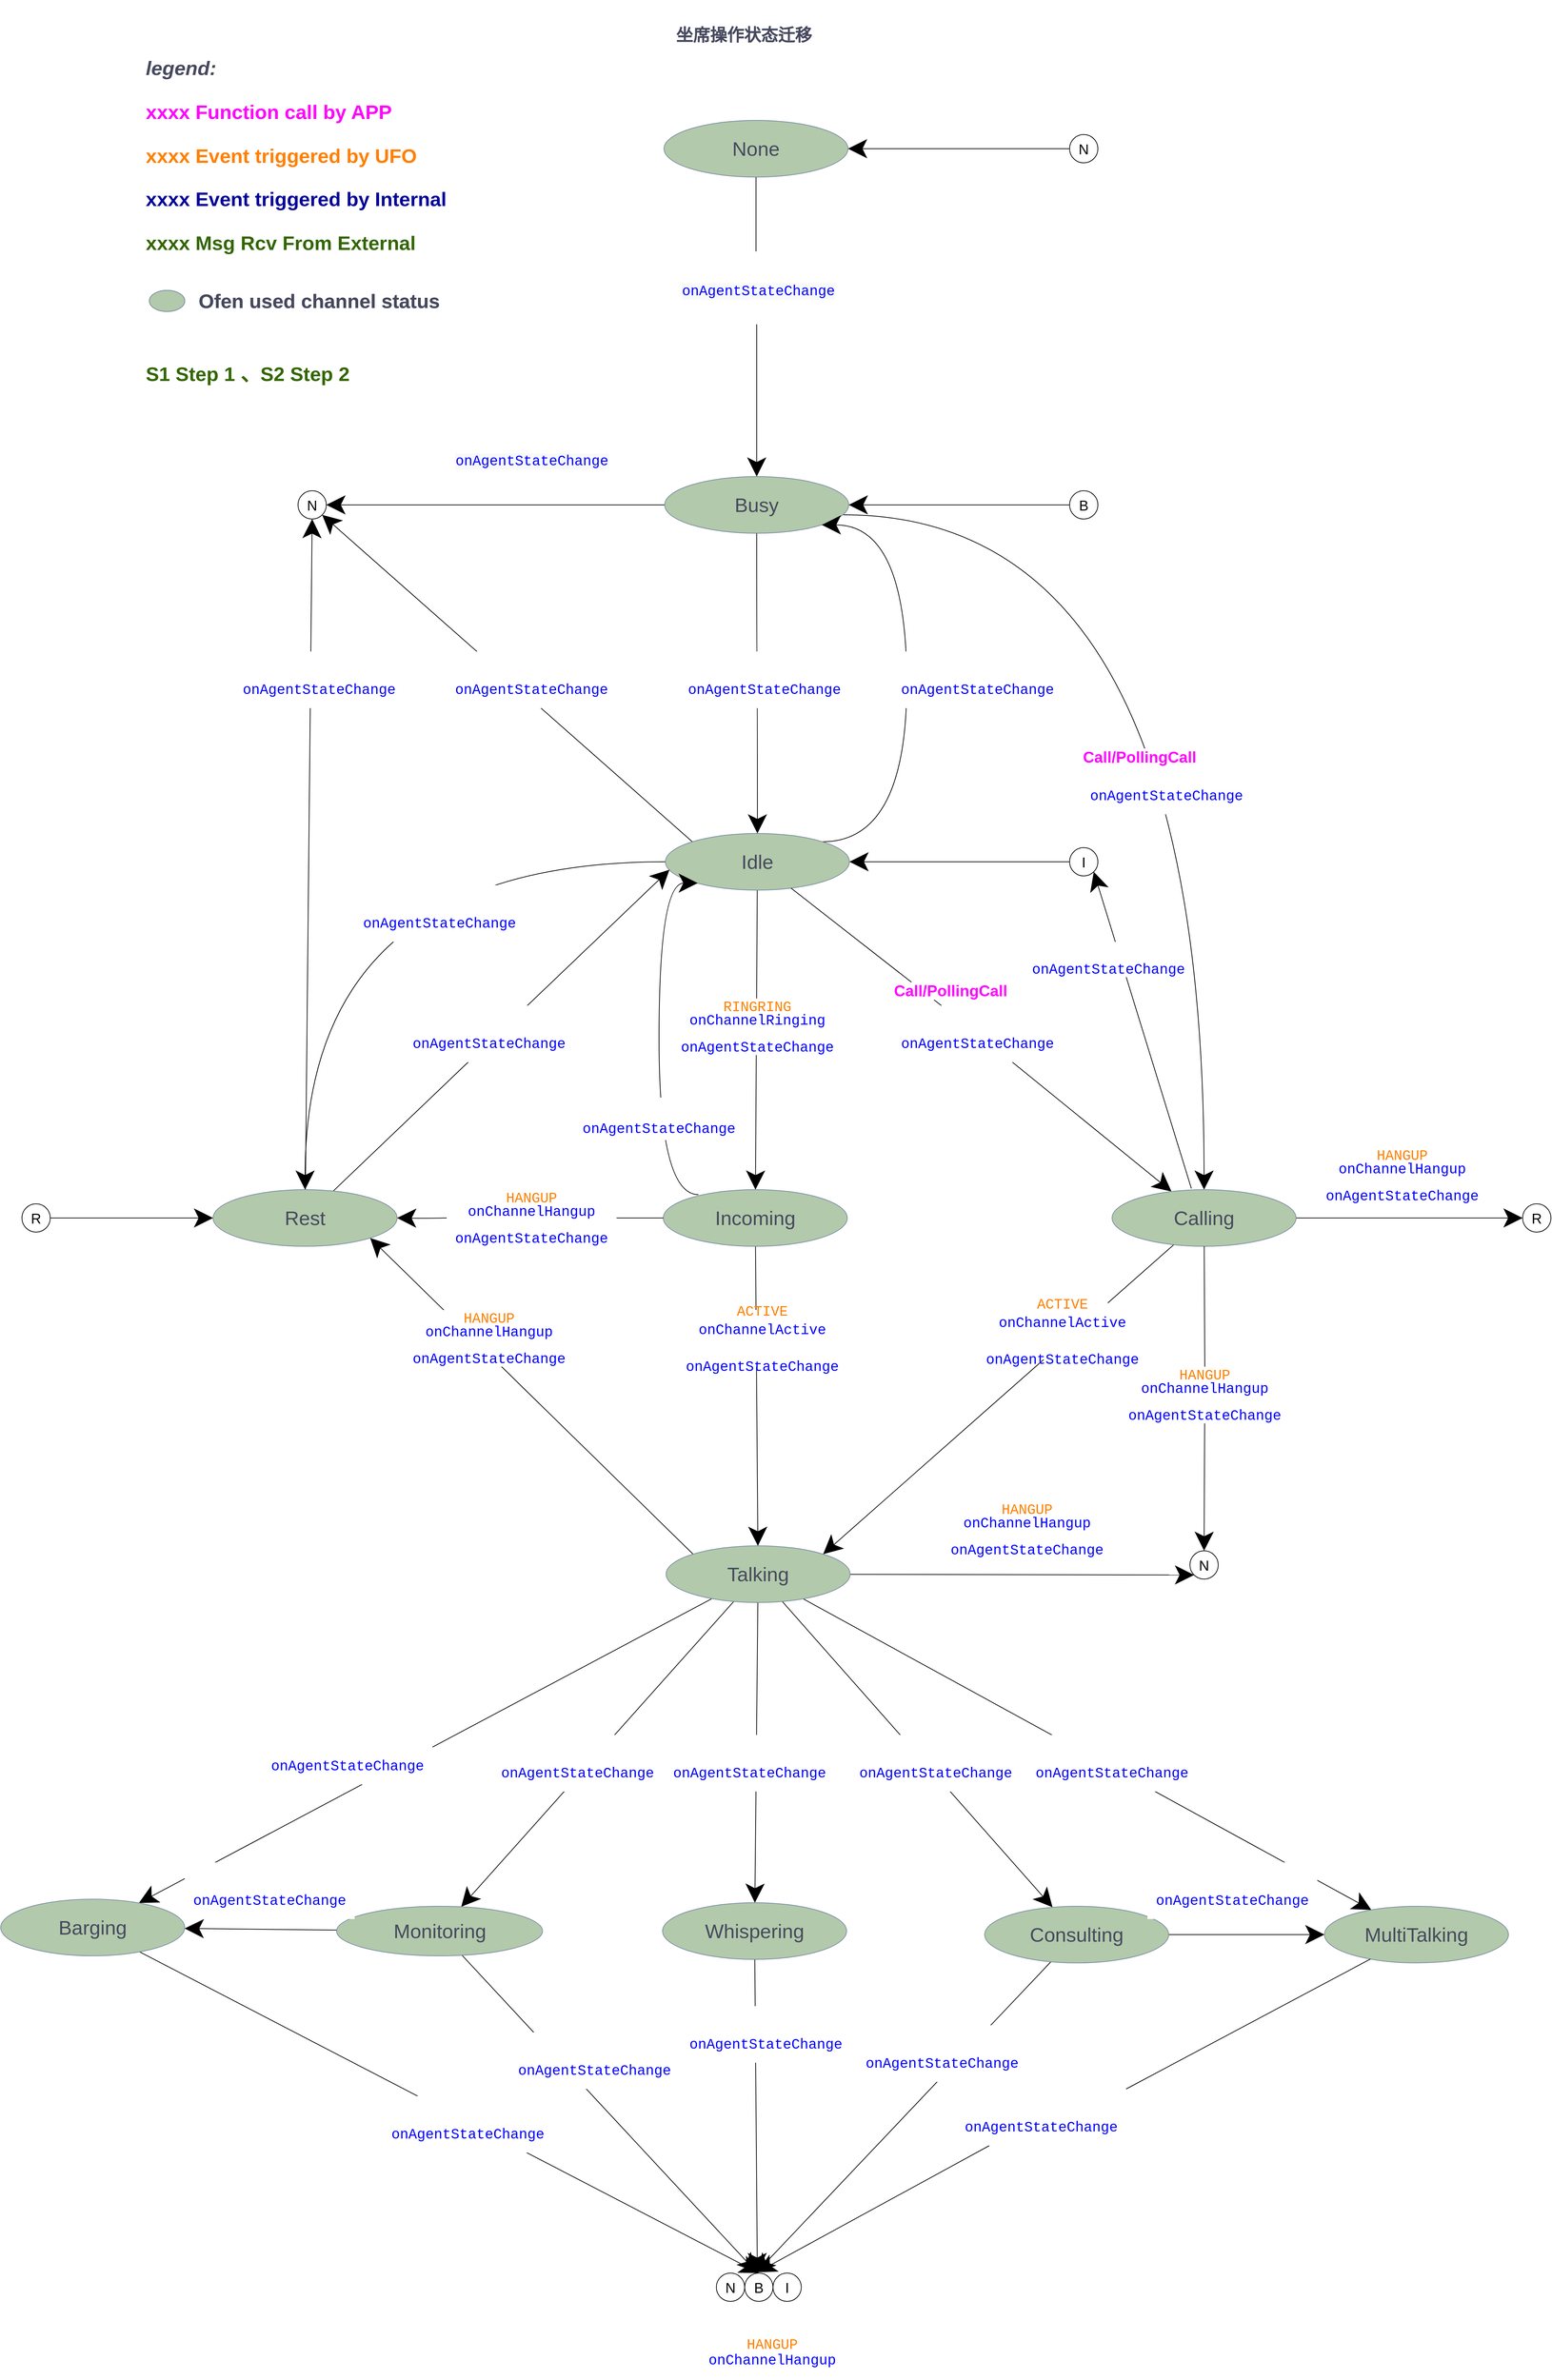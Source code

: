 <mxfile version="16.2.6" type="github">
  <diagram id="w_AIIrhfpoO35vBkycTq" name="第 1 页">
    <mxGraphModel dx="3671" dy="1432" grid="1" gridSize="10" guides="1" tooltips="1" connect="1" arrows="1" fold="1" page="1" pageScale="1" pageWidth="827" pageHeight="1169" math="0" shadow="0">
      <root>
        <mxCell id="0" />
        <mxCell id="1" parent="0" />
        <mxCell id="dQ7_-L5XWVC0MtfEueZ6-1" value="&lt;h1 style=&quot;font-size: 28px&quot;&gt;&lt;font style=&quot;font-size: 28px&quot;&gt;&lt;br&gt;&lt;/font&gt;&lt;/h1&gt;&lt;p style=&quot;font-size: 28px&quot;&gt;&lt;font style=&quot;font-size: 28px&quot;&gt;&lt;b&gt;&lt;i&gt;legend:&lt;/i&gt;&lt;/b&gt;&lt;/font&gt;&lt;/p&gt;&lt;p style=&quot;font-size: 28px&quot;&gt;&lt;font color=&quot;#ff00ff&quot; style=&quot;font-size: 28px&quot;&gt;&lt;b&gt;xxxx Function call by APP&lt;/b&gt;&lt;/font&gt;&lt;/p&gt;&lt;p style=&quot;font-size: 28px&quot;&gt;&lt;font style=&quot;font-size: 28px&quot;&gt;&lt;b style=&quot;color: rgb(255 , 128 , 0)&quot;&gt;xxxx Event triggered&amp;nbsp;by UFO&lt;/b&gt;&lt;font color=&quot;#ff00ff&quot; style=&quot;font-size: 28px&quot;&gt;&lt;b&gt;&lt;br&gt;&lt;/b&gt;&lt;/font&gt;&lt;/font&gt;&lt;/p&gt;&lt;p style=&quot;font-size: 28px&quot;&gt;&lt;b&gt;&lt;font style=&quot;font-size: 28px&quot;&gt;&lt;font color=&quot;#000099&quot; style=&quot;font-size: 28px&quot;&gt;xxxx Event triggered&amp;nbsp;by Internal&lt;/font&gt;&lt;font color=&quot;#ff00ff&quot; style=&quot;font-size: 28px&quot;&gt;&lt;br&gt;&lt;/font&gt;&lt;/font&gt;&lt;/b&gt;&lt;/p&gt;&lt;p style=&quot;font-size: 28px&quot;&gt;&lt;font color=&quot;#336600&quot; style=&quot;font-size: 28px&quot;&gt;&lt;b&gt;xxxx Msg Rcv From External&lt;/b&gt;&lt;/font&gt;&lt;/p&gt;&lt;p style=&quot;font-size: 28px&quot;&gt;&lt;font color=&quot;#336600&quot; style=&quot;font-size: 28px&quot;&gt;&lt;b&gt;&lt;br&gt;&lt;/b&gt;&lt;/font&gt;&lt;/p&gt;&lt;p style=&quot;font-size: 28px&quot;&gt;&lt;font color=&quot;#336600&quot; style=&quot;font-size: 28px&quot;&gt;&lt;b&gt;&lt;br&gt;&lt;/b&gt;&lt;/font&gt;&lt;/p&gt;&lt;p style=&quot;font-size: 28px&quot;&gt;&lt;font color=&quot;#336600&quot; style=&quot;font-size: 28px&quot;&gt;&lt;b&gt;S1 Step 1 、S2 Step 2&lt;/b&gt;&lt;/font&gt;&lt;/p&gt;&lt;p style=&quot;font-size: 28px&quot;&gt;&lt;font style=&quot;font-size: 28px&quot;&gt;&lt;br&gt;&lt;/font&gt;&lt;/p&gt;&lt;p style=&quot;font-size: 28px&quot;&gt;&lt;font color=&quot;#ff8000&quot; style=&quot;font-size: 28px&quot;&gt;&lt;br&gt;&lt;/font&gt;&lt;/p&gt;&lt;p style=&quot;font-size: 28px&quot;&gt;&lt;font color=&quot;#ff8000&quot; style=&quot;font-size: 28px&quot;&gt;&lt;br&gt;&lt;/font&gt;&lt;/p&gt;&lt;p style=&quot;font-size: 28px&quot;&gt;&lt;br&gt;&lt;/p&gt;" style="text;html=1;strokeColor=none;fillColor=none;spacing=5;spacingTop=-20;whiteSpace=wrap;overflow=hidden;rounded=0;fontColor=#46495D;" parent="1" vertex="1">
          <mxGeometry x="-500" y="20" width="661" height="560" as="geometry" />
        </mxCell>
        <mxCell id="dQ7_-L5XWVC0MtfEueZ6-2" value="&lt;font size=&quot;1&quot;&gt;&lt;b style=&quot;font-size: 28px&quot;&gt;Ofen used channel status&lt;/b&gt;&lt;/font&gt;" style="text;html=1;align=center;verticalAlign=middle;whiteSpace=wrap;rounded=0;strokeWidth=5;fontColor=#46495D;" parent="1" vertex="1">
          <mxGeometry x="-450" y="420" width="400" height="30" as="geometry" />
        </mxCell>
        <mxCell id="dQ7_-L5XWVC0MtfEueZ6-3" value="" style="ellipse;whiteSpace=wrap;html=1;fillColor=#B2C9AB;strokeColor=#788AA3;strokeWidth=1;fontColor=#46495D;" parent="1" vertex="1">
          <mxGeometry x="-490" y="420" width="50" height="30" as="geometry" />
        </mxCell>
        <mxCell id="zJMsMLb247lZ4SUorlam-60" style="edgeStyle=orthogonalEdgeStyle;curved=1;rounded=0;orthogonalLoop=1;jettySize=auto;html=1;endSize=24;" edge="1" parent="1" source="dQ7_-L5XWVC0MtfEueZ6-5" target="dQ7_-L5XWVC0MtfEueZ6-55">
          <mxGeometry relative="1" as="geometry" />
        </mxCell>
        <mxCell id="zJMsMLb247lZ4SUorlam-193" style="rounded=0;orthogonalLoop=1;jettySize=auto;html=1;fontColor=#FF8000;endSize=24;" edge="1" parent="1" source="dQ7_-L5XWVC0MtfEueZ6-5" target="zJMsMLb247lZ4SUorlam-194">
          <mxGeometry relative="1" as="geometry">
            <mxPoint x="-10" y="700" as="targetPoint" />
          </mxGeometry>
        </mxCell>
        <mxCell id="zJMsMLb247lZ4SUorlam-209" style="edgeStyle=orthogonalEdgeStyle;curved=1;rounded=0;orthogonalLoop=1;jettySize=auto;html=1;entryX=0.5;entryY=0;entryDx=0;entryDy=0;fontColor=#FF8000;endSize=24;exitX=0.97;exitY=0.675;exitDx=0;exitDy=0;exitPerimeter=0;" edge="1" parent="1" source="dQ7_-L5XWVC0MtfEueZ6-5" target="zJMsMLb247lZ4SUorlam-85">
          <mxGeometry relative="1" as="geometry">
            <mxPoint x="490" y="740" as="sourcePoint" />
          </mxGeometry>
        </mxCell>
        <mxCell id="dQ7_-L5XWVC0MtfEueZ6-5" value="&lt;span style=&quot;font-size: 28px&quot;&gt;Busy&lt;/span&gt;" style="ellipse;whiteSpace=wrap;html=1;fillColor=#B2C9AB;strokeColor=#788AA3;fontColor=#46495D;" parent="1" vertex="1">
          <mxGeometry x="238" y="683" width="260" height="80" as="geometry" />
        </mxCell>
        <mxCell id="dQ7_-L5XWVC0MtfEueZ6-19" value="&lt;h1&gt;坐席操作状态迁移&lt;/h1&gt;&lt;p style=&quot;font-size: 20px&quot;&gt;&lt;br&gt;&lt;/p&gt;&lt;p style=&quot;font-size: 20px&quot;&gt;&lt;br&gt;&lt;/p&gt;&lt;p&gt;&lt;font color=&quot;#ff8000&quot;&gt;&lt;br&gt;&lt;/font&gt;&lt;/p&gt;&lt;p&gt;&lt;font color=&quot;#ff8000&quot;&gt;&lt;br&gt;&lt;/font&gt;&lt;/p&gt;&lt;p&gt;&lt;br&gt;&lt;/p&gt;" style="text;html=1;strokeColor=none;fillColor=none;spacing=5;spacingTop=-20;whiteSpace=wrap;overflow=hidden;rounded=0;fontColor=#46495D;" parent="1" vertex="1">
          <mxGeometry x="249" y="40" width="250" height="60" as="geometry" />
        </mxCell>
        <mxCell id="dQ7_-L5XWVC0MtfEueZ6-20" value="&lt;font size=&quot;1&quot;&gt;&lt;b style=&quot;font-size: 28px&quot;&gt;Ofen used channel status&lt;/b&gt;&lt;/font&gt;" style="text;html=1;align=center;verticalAlign=middle;whiteSpace=wrap;rounded=0;strokeWidth=5;fontColor=#46495D;" parent="1" vertex="1">
          <mxGeometry x="-450" y="420" width="400" height="30" as="geometry" />
        </mxCell>
        <mxCell id="dQ7_-L5XWVC0MtfEueZ6-21" value="" style="ellipse;whiteSpace=wrap;html=1;fillColor=#B2C9AB;strokeColor=#788AA3;strokeWidth=1;fontColor=#46495D;" parent="1" vertex="1">
          <mxGeometry x="-490" y="420" width="50" height="30" as="geometry" />
        </mxCell>
        <mxCell id="zJMsMLb247lZ4SUorlam-61" style="edgeStyle=orthogonalEdgeStyle;curved=1;rounded=0;orthogonalLoop=1;jettySize=auto;html=1;endSize=24;" edge="1" parent="1" source="dQ7_-L5XWVC0MtfEueZ6-55" target="dQ7_-L5XWVC0MtfEueZ6-64">
          <mxGeometry relative="1" as="geometry" />
        </mxCell>
        <mxCell id="zJMsMLb247lZ4SUorlam-86" value="" style="edgeStyle=none;rounded=0;orthogonalLoop=1;jettySize=auto;html=1;fontColor=#FF8000;endSize=24;startArrow=none;" edge="1" parent="1" source="zJMsMLb247lZ4SUorlam-160" target="zJMsMLb247lZ4SUorlam-85">
          <mxGeometry relative="1" as="geometry" />
        </mxCell>
        <mxCell id="zJMsMLb247lZ4SUorlam-90" value="" style="edgeStyle=none;rounded=0;orthogonalLoop=1;jettySize=auto;html=1;fontColor=#FF8000;endSize=24;" edge="1" parent="1" source="dQ7_-L5XWVC0MtfEueZ6-55" target="zJMsMLb247lZ4SUorlam-89">
          <mxGeometry relative="1" as="geometry" />
        </mxCell>
        <mxCell id="zJMsMLb247lZ4SUorlam-197" style="rounded=0;orthogonalLoop=1;jettySize=auto;html=1;fontColor=#FF8000;endSize=24;exitX=0;exitY=0;exitDx=0;exitDy=0;entryX=1;entryY=1;entryDx=0;entryDy=0;" edge="1" parent="1" source="dQ7_-L5XWVC0MtfEueZ6-55" target="zJMsMLb247lZ4SUorlam-194">
          <mxGeometry relative="1" as="geometry">
            <mxPoint x="180" y="970" as="targetPoint" />
          </mxGeometry>
        </mxCell>
        <mxCell id="zJMsMLb247lZ4SUorlam-207" style="edgeStyle=orthogonalEdgeStyle;rounded=0;orthogonalLoop=1;jettySize=auto;html=1;entryX=1;entryY=1;entryDx=0;entryDy=0;fontColor=#FF8000;endSize=24;curved=1;exitX=1;exitY=0;exitDx=0;exitDy=0;" edge="1" parent="1" source="dQ7_-L5XWVC0MtfEueZ6-55" target="dQ7_-L5XWVC0MtfEueZ6-5">
          <mxGeometry relative="1" as="geometry">
            <Array as="points">
              <mxPoint x="580" y="1199" />
              <mxPoint x="580" y="751" />
            </Array>
          </mxGeometry>
        </mxCell>
        <mxCell id="dQ7_-L5XWVC0MtfEueZ6-55" value="&lt;span style=&quot;font-size: 28px&quot;&gt;Idle&lt;/span&gt;" style="ellipse;whiteSpace=wrap;html=1;fillColor=#B2C9AB;strokeColor=#788AA3;fontColor=#46495D;" parent="1" vertex="1">
          <mxGeometry x="239" y="1187" width="260" height="80" as="geometry" />
        </mxCell>
        <mxCell id="zJMsMLb247lZ4SUorlam-55" style="rounded=0;orthogonalLoop=1;jettySize=auto;html=1;entryX=0.022;entryY=0.641;entryDx=0;entryDy=0;endSize=24;entryPerimeter=0;" edge="1" parent="1" source="dQ7_-L5XWVC0MtfEueZ6-64" target="dQ7_-L5XWVC0MtfEueZ6-55">
          <mxGeometry relative="1" as="geometry" />
        </mxCell>
        <mxCell id="zJMsMLb247lZ4SUorlam-198" style="edgeStyle=none;rounded=0;orthogonalLoop=1;jettySize=auto;html=1;entryX=0.5;entryY=1;entryDx=0;entryDy=0;fontColor=#FF8000;endSize=24;" edge="1" parent="1" source="dQ7_-L5XWVC0MtfEueZ6-64" target="zJMsMLb247lZ4SUorlam-194">
          <mxGeometry relative="1" as="geometry" />
        </mxCell>
        <mxCell id="dQ7_-L5XWVC0MtfEueZ6-64" value="&lt;span style=&quot;font-size: 28px&quot;&gt;Rest&lt;/span&gt;" style="ellipse;whiteSpace=wrap;html=1;fillColor=#B2C9AB;strokeColor=#788AA3;fontColor=#46495D;" parent="1" vertex="1">
          <mxGeometry x="-400" y="1690" width="260" height="80" as="geometry" />
        </mxCell>
        <mxCell id="zJMsMLb247lZ4SUorlam-48" style="edgeStyle=orthogonalEdgeStyle;rounded=0;orthogonalLoop=1;jettySize=auto;html=1;entryX=0.5;entryY=0;entryDx=0;entryDy=0;endSize=24;" edge="1" parent="1" source="zJMsMLb247lZ4SUorlam-47" target="dQ7_-L5XWVC0MtfEueZ6-5">
          <mxGeometry relative="1" as="geometry" />
        </mxCell>
        <mxCell id="zJMsMLb247lZ4SUorlam-47" value="&lt;span style=&quot;font-size: 28px&quot;&gt;None&lt;/span&gt;" style="ellipse;whiteSpace=wrap;html=1;fillColor=#B2C9AB;strokeColor=#788AA3;fontColor=#46495D;" vertex="1" parent="1">
          <mxGeometry x="237" y="180" width="260" height="80" as="geometry" />
        </mxCell>
        <mxCell id="zJMsMLb247lZ4SUorlam-82" style="edgeStyle=none;rounded=0;orthogonalLoop=1;jettySize=auto;html=1;entryX=1;entryY=1;entryDx=0;entryDy=0;fontColor=#FF8000;endSize=24;exitX=0;exitY=0;exitDx=0;exitDy=0;" edge="1" parent="1" source="zJMsMLb247lZ4SUorlam-68" target="dQ7_-L5XWVC0MtfEueZ6-64">
          <mxGeometry relative="1" as="geometry" />
        </mxCell>
        <mxCell id="zJMsMLb247lZ4SUorlam-94" value="" style="edgeStyle=none;rounded=0;orthogonalLoop=1;jettySize=auto;html=1;fontColor=#FF8000;endSize=24;" edge="1" parent="1" source="zJMsMLb247lZ4SUorlam-68" target="zJMsMLb247lZ4SUorlam-93">
          <mxGeometry relative="1" as="geometry" />
        </mxCell>
        <mxCell id="zJMsMLb247lZ4SUorlam-99" value="" style="rounded=0;orthogonalLoop=1;jettySize=auto;html=1;fontColor=#FF8000;endSize=24;" edge="1" parent="1" source="zJMsMLb247lZ4SUorlam-68" target="zJMsMLb247lZ4SUorlam-98">
          <mxGeometry relative="1" as="geometry" />
        </mxCell>
        <mxCell id="zJMsMLb247lZ4SUorlam-102" value="" style="rounded=0;orthogonalLoop=1;jettySize=auto;html=1;fontColor=#FF8000;endSize=24;" edge="1" parent="1" source="zJMsMLb247lZ4SUorlam-68" target="zJMsMLb247lZ4SUorlam-101">
          <mxGeometry relative="1" as="geometry" />
        </mxCell>
        <mxCell id="zJMsMLb247lZ4SUorlam-109" value="" style="rounded=0;orthogonalLoop=1;jettySize=auto;html=1;fontColor=#FF8000;endSize=24;" edge="1" parent="1" source="zJMsMLb247lZ4SUorlam-68" target="zJMsMLb247lZ4SUorlam-108">
          <mxGeometry relative="1" as="geometry" />
        </mxCell>
        <mxCell id="zJMsMLb247lZ4SUorlam-115" value="" style="edgeStyle=none;rounded=0;orthogonalLoop=1;jettySize=auto;html=1;fontColor=#FF8000;endSize=24;" edge="1" parent="1" source="zJMsMLb247lZ4SUorlam-68" target="zJMsMLb247lZ4SUorlam-114">
          <mxGeometry relative="1" as="geometry" />
        </mxCell>
        <mxCell id="zJMsMLb247lZ4SUorlam-206" style="edgeStyle=none;rounded=0;orthogonalLoop=1;jettySize=auto;html=1;entryX=0;entryY=1;entryDx=0;entryDy=0;fontColor=#FF8000;endSize=24;" edge="1" parent="1" source="zJMsMLb247lZ4SUorlam-68" target="zJMsMLb247lZ4SUorlam-189">
          <mxGeometry relative="1" as="geometry" />
        </mxCell>
        <mxCell id="zJMsMLb247lZ4SUorlam-68" value="&lt;span style=&quot;font-size: 28px&quot;&gt;Talking&lt;/span&gt;" style="ellipse;whiteSpace=wrap;html=1;fillColor=#B2C9AB;strokeColor=#788AA3;fontColor=#46495D;" vertex="1" parent="1">
          <mxGeometry x="240" y="2193" width="260" height="80" as="geometry" />
        </mxCell>
        <mxCell id="zJMsMLb247lZ4SUorlam-87" style="edgeStyle=none;rounded=0;orthogonalLoop=1;jettySize=auto;html=1;entryX=1;entryY=0;entryDx=0;entryDy=0;fontColor=#FF8000;endSize=24;" edge="1" parent="1" source="zJMsMLb247lZ4SUorlam-85" target="zJMsMLb247lZ4SUorlam-68">
          <mxGeometry relative="1" as="geometry" />
        </mxCell>
        <mxCell id="zJMsMLb247lZ4SUorlam-200" style="edgeStyle=none;rounded=0;orthogonalLoop=1;jettySize=auto;html=1;entryX=0.5;entryY=0;entryDx=0;entryDy=0;fontColor=#FF8000;endSize=24;startArrow=none;" edge="1" parent="1" source="zJMsMLb247lZ4SUorlam-238" target="zJMsMLb247lZ4SUorlam-189">
          <mxGeometry relative="1" as="geometry" />
        </mxCell>
        <mxCell id="zJMsMLb247lZ4SUorlam-214" style="rounded=0;orthogonalLoop=1;jettySize=auto;html=1;entryX=1;entryY=1;entryDx=0;entryDy=0;fontColor=#FF8000;endSize=24;exitX=0.431;exitY=-0.02;exitDx=0;exitDy=0;exitPerimeter=0;" edge="1" parent="1" source="zJMsMLb247lZ4SUorlam-85" target="zJMsMLb247lZ4SUorlam-130">
          <mxGeometry relative="1" as="geometry" />
        </mxCell>
        <mxCell id="zJMsMLb247lZ4SUorlam-229" style="edgeStyle=orthogonalEdgeStyle;curved=1;rounded=0;orthogonalLoop=1;jettySize=auto;html=1;fontColor=#FF8000;endSize=24;" edge="1" parent="1" source="zJMsMLb247lZ4SUorlam-85" target="zJMsMLb247lZ4SUorlam-227">
          <mxGeometry relative="1" as="geometry" />
        </mxCell>
        <mxCell id="zJMsMLb247lZ4SUorlam-85" value="&lt;span style=&quot;font-size: 28px&quot;&gt;Calling&lt;/span&gt;" style="ellipse;whiteSpace=wrap;html=1;fillColor=#B2C9AB;strokeColor=#788AA3;fontColor=#46495D;" vertex="1" parent="1">
          <mxGeometry x="870" y="1690" width="260" height="80" as="geometry" />
        </mxCell>
        <mxCell id="zJMsMLb247lZ4SUorlam-91" style="edgeStyle=none;rounded=0;orthogonalLoop=1;jettySize=auto;html=1;fontColor=#FF8000;endSize=24;" edge="1" parent="1" source="zJMsMLb247lZ4SUorlam-89" target="zJMsMLb247lZ4SUorlam-68">
          <mxGeometry relative="1" as="geometry" />
        </mxCell>
        <mxCell id="zJMsMLb247lZ4SUorlam-216" style="edgeStyle=orthogonalEdgeStyle;curved=1;rounded=0;orthogonalLoop=1;jettySize=auto;html=1;entryX=0.176;entryY=0.876;entryDx=0;entryDy=0;entryPerimeter=0;fontColor=#FF8000;endSize=24;exitX=0.191;exitY=0.088;exitDx=0;exitDy=0;exitPerimeter=0;" edge="1" parent="1" source="zJMsMLb247lZ4SUorlam-89" target="dQ7_-L5XWVC0MtfEueZ6-55">
          <mxGeometry relative="1" as="geometry">
            <Array as="points">
              <mxPoint x="230" y="1697" />
              <mxPoint x="230" y="1257" />
            </Array>
          </mxGeometry>
        </mxCell>
        <mxCell id="zJMsMLb247lZ4SUorlam-226" style="edgeStyle=orthogonalEdgeStyle;curved=1;rounded=0;orthogonalLoop=1;jettySize=auto;html=1;fontColor=#FF8000;endSize=24;startArrow=none;" edge="1" parent="1" target="dQ7_-L5XWVC0MtfEueZ6-64">
          <mxGeometry relative="1" as="geometry">
            <mxPoint x="-70" y="1730" as="sourcePoint" />
          </mxGeometry>
        </mxCell>
        <mxCell id="zJMsMLb247lZ4SUorlam-89" value="&lt;span style=&quot;font-size: 28px&quot;&gt;Incoming&lt;/span&gt;" style="ellipse;whiteSpace=wrap;html=1;fillColor=#B2C9AB;strokeColor=#788AA3;fontColor=#46495D;" vertex="1" parent="1">
          <mxGeometry x="236" y="1690" width="260" height="80" as="geometry" />
        </mxCell>
        <mxCell id="zJMsMLb247lZ4SUorlam-127" style="edgeStyle=none;rounded=0;orthogonalLoop=1;jettySize=auto;html=1;entryX=0.405;entryY=-0.009;entryDx=0;entryDy=0;fontColor=#FF8000;endSize=24;entryPerimeter=0;" edge="1" parent="1" source="zJMsMLb247lZ4SUorlam-93" target="zJMsMLb247lZ4SUorlam-116">
          <mxGeometry relative="1" as="geometry" />
        </mxCell>
        <mxCell id="zJMsMLb247lZ4SUorlam-148" style="edgeStyle=none;rounded=0;orthogonalLoop=1;jettySize=auto;html=1;entryX=0;entryY=0.5;entryDx=0;entryDy=0;fontColor=#FF8000;endSize=24;" edge="1" parent="1" source="zJMsMLb247lZ4SUorlam-93" target="zJMsMLb247lZ4SUorlam-114">
          <mxGeometry relative="1" as="geometry" />
        </mxCell>
        <mxCell id="zJMsMLb247lZ4SUorlam-93" value="&lt;span style=&quot;font-size: 28px&quot;&gt;Consulting&lt;/span&gt;" style="ellipse;whiteSpace=wrap;html=1;fillColor=#B2C9AB;strokeColor=#788AA3;fontColor=#46495D;" vertex="1" parent="1">
          <mxGeometry x="690" y="2702" width="260" height="80" as="geometry" />
        </mxCell>
        <mxCell id="zJMsMLb247lZ4SUorlam-103" style="edgeStyle=none;rounded=0;orthogonalLoop=1;jettySize=auto;html=1;fontColor=#FF8000;endSize=24;" edge="1" parent="1" source="zJMsMLb247lZ4SUorlam-98" target="zJMsMLb247lZ4SUorlam-101">
          <mxGeometry relative="1" as="geometry" />
        </mxCell>
        <mxCell id="zJMsMLb247lZ4SUorlam-126" style="edgeStyle=none;rounded=0;orthogonalLoop=1;jettySize=auto;html=1;entryX=0.424;entryY=-0.027;entryDx=0;entryDy=0;fontColor=#FF8000;endSize=24;entryPerimeter=0;" edge="1" parent="1" source="zJMsMLb247lZ4SUorlam-98" target="zJMsMLb247lZ4SUorlam-116">
          <mxGeometry relative="1" as="geometry" />
        </mxCell>
        <mxCell id="zJMsMLb247lZ4SUorlam-98" value="&lt;span style=&quot;font-size: 28px&quot;&gt;Monitoring&lt;/span&gt;" style="ellipse;whiteSpace=wrap;html=1;fillColor=#B2C9AB;strokeColor=#788AA3;fontColor=#46495D;" vertex="1" parent="1">
          <mxGeometry x="-225.5" y="2702" width="291" height="70" as="geometry" />
        </mxCell>
        <mxCell id="zJMsMLb247lZ4SUorlam-145" style="edgeStyle=none;rounded=0;orthogonalLoop=1;jettySize=auto;html=1;entryX=0.5;entryY=0;entryDx=0;entryDy=0;fontColor=#FF8000;endSize=24;" edge="1" parent="1" source="zJMsMLb247lZ4SUorlam-101" target="zJMsMLb247lZ4SUorlam-116">
          <mxGeometry relative="1" as="geometry" />
        </mxCell>
        <mxCell id="zJMsMLb247lZ4SUorlam-101" value="&lt;span style=&quot;font-size: 28px&quot;&gt;Barging&lt;/span&gt;" style="ellipse;whiteSpace=wrap;html=1;fillColor=#B2C9AB;strokeColor=#788AA3;fontColor=#46495D;" vertex="1" parent="1">
          <mxGeometry x="-700" y="2692" width="260" height="80" as="geometry" />
        </mxCell>
        <mxCell id="zJMsMLb247lZ4SUorlam-105" value="&lt;span style=&quot;font-family: &amp;#34;consolas&amp;#34; , &amp;#34;courier new&amp;#34; , monospace&quot;&gt;HANGUP&lt;/span&gt;&lt;span style=&quot;font-family: &amp;#34;consolas&amp;#34; , &amp;#34;courier new&amp;#34; , monospace&quot;&gt;&lt;br&gt;&lt;/span&gt;&lt;div style=&quot;font-family: &amp;#34;consolas&amp;#34; , &amp;#34;courier new&amp;#34; , monospace ; line-height: 19px ; font-size: 20px&quot;&gt;&lt;font style=&quot;font-size: 20px&quot; color=&quot;#0000ff&quot;&gt;onChannelHangup&lt;/font&gt;&lt;/div&gt;" style="rounded=0;whiteSpace=wrap;html=1;labelBackgroundColor=none;fontSize=20;fontColor=#FF8000;fillColor=#FFFFFF;gradientColor=none;strokeColor=none;" vertex="1" parent="1">
          <mxGeometry x="270" y="3290" width="240" height="80" as="geometry" />
        </mxCell>
        <mxCell id="zJMsMLb247lZ4SUorlam-147" style="edgeStyle=none;rounded=0;orthogonalLoop=1;jettySize=auto;html=1;entryX=0.448;entryY=-0.034;entryDx=0;entryDy=0;fontColor=#FF8000;endSize=24;entryPerimeter=0;" edge="1" parent="1" source="zJMsMLb247lZ4SUorlam-108" target="zJMsMLb247lZ4SUorlam-116">
          <mxGeometry relative="1" as="geometry" />
        </mxCell>
        <mxCell id="zJMsMLb247lZ4SUorlam-108" value="&lt;span style=&quot;font-size: 28px&quot;&gt;Whispering&lt;/span&gt;" style="ellipse;whiteSpace=wrap;html=1;fillColor=#B2C9AB;strokeColor=#788AA3;fontColor=#46495D;" vertex="1" parent="1">
          <mxGeometry x="235" y="2697" width="260" height="80" as="geometry" />
        </mxCell>
        <mxCell id="zJMsMLb247lZ4SUorlam-113" style="edgeStyle=none;rounded=0;orthogonalLoop=1;jettySize=auto;html=1;exitX=0.5;exitY=0;exitDx=0;exitDy=0;fontColor=#FF8000;endSize=24;" edge="1" parent="1">
          <mxGeometry relative="1" as="geometry">
            <mxPoint x="950" y="1510" as="sourcePoint" />
            <mxPoint x="950" y="1510" as="targetPoint" />
          </mxGeometry>
        </mxCell>
        <mxCell id="zJMsMLb247lZ4SUorlam-146" style="edgeStyle=none;rounded=0;orthogonalLoop=1;jettySize=auto;html=1;entryX=0.442;entryY=-0.027;entryDx=0;entryDy=0;fontColor=#FF8000;endSize=24;startArrow=none;entryPerimeter=0;" edge="1" parent="1" source="zJMsMLb247lZ4SUorlam-171" target="zJMsMLb247lZ4SUorlam-116">
          <mxGeometry relative="1" as="geometry" />
        </mxCell>
        <mxCell id="zJMsMLb247lZ4SUorlam-114" value="&lt;span style=&quot;font-size: 28px&quot;&gt;MultiTalking&lt;/span&gt;" style="ellipse;whiteSpace=wrap;html=1;fillColor=#B2C9AB;strokeColor=#788AA3;fontColor=#46495D;" vertex="1" parent="1">
          <mxGeometry x="1170" y="2702" width="260" height="80" as="geometry" />
        </mxCell>
        <mxCell id="zJMsMLb247lZ4SUorlam-116" value="&lt;font style=&quot;font-size: 20px&quot;&gt;B&lt;/font&gt;" style="ellipse;whiteSpace=wrap;html=1;aspect=fixed;rounded=1;labelBackgroundColor=none;fontSize=20;fontColor=#000000;strokeColor=default;fillColor=#FFFFFF;gradientColor=none;" vertex="1" parent="1">
          <mxGeometry x="351" y="3220" width="40" height="40" as="geometry" />
        </mxCell>
        <mxCell id="zJMsMLb247lZ4SUorlam-129" style="edgeStyle=none;rounded=0;orthogonalLoop=1;jettySize=auto;html=1;fontColor=#FF8000;endSize=24;" edge="1" parent="1" source="zJMsMLb247lZ4SUorlam-128" target="dQ7_-L5XWVC0MtfEueZ6-5">
          <mxGeometry relative="1" as="geometry" />
        </mxCell>
        <mxCell id="zJMsMLb247lZ4SUorlam-128" value="&lt;font style=&quot;font-size: 20px&quot;&gt;B&lt;/font&gt;" style="ellipse;whiteSpace=wrap;html=1;aspect=fixed;rounded=1;labelBackgroundColor=none;fontSize=20;fontColor=#000000;strokeColor=default;fillColor=#FFFFFF;gradientColor=none;" vertex="1" parent="1">
          <mxGeometry x="810" y="703" width="40" height="40" as="geometry" />
        </mxCell>
        <mxCell id="zJMsMLb247lZ4SUorlam-131" style="edgeStyle=none;rounded=0;orthogonalLoop=1;jettySize=auto;html=1;fontColor=#FF8000;endSize=24;" edge="1" parent="1" source="zJMsMLb247lZ4SUorlam-130" target="dQ7_-L5XWVC0MtfEueZ6-55">
          <mxGeometry relative="1" as="geometry" />
        </mxCell>
        <mxCell id="zJMsMLb247lZ4SUorlam-130" value="&lt;font style=&quot;font-size: 20px&quot;&gt;I&lt;/font&gt;" style="ellipse;whiteSpace=wrap;html=1;aspect=fixed;rounded=1;labelBackgroundColor=none;fontSize=20;fontColor=#000000;strokeColor=default;fillColor=#FFFFFF;gradientColor=none;" vertex="1" parent="1">
          <mxGeometry x="810" y="1207" width="40" height="40" as="geometry" />
        </mxCell>
        <mxCell id="zJMsMLb247lZ4SUorlam-152" value="&lt;div style=&quot;font-family: &amp;#34;consolas&amp;#34; , &amp;#34;courier new&amp;#34; , monospace ; line-height: 19px ; font-size: 20px&quot;&gt;HANGUP&lt;br&gt;&lt;div style=&quot;line-height: 19px&quot;&gt;&lt;font color=&quot;#0000ff&quot;&gt;onChannelHangup&lt;/font&gt;&lt;/div&gt;&lt;div style=&quot;line-height: 19px&quot;&gt;&lt;font color=&quot;#0000ff&quot;&gt;&lt;br&gt;&lt;/font&gt;&lt;/div&gt;&lt;div style=&quot;line-height: 19px&quot;&gt;&lt;span style=&quot;color: rgb(0 , 0 , 255)&quot;&gt;onAgentStateChange&lt;/span&gt;&lt;font color=&quot;#0000ff&quot;&gt;&lt;br&gt;&lt;/font&gt;&lt;/div&gt;&lt;/div&gt;" style="rounded=0;whiteSpace=wrap;html=1;labelBackgroundColor=none;fontSize=20;fontColor=#FF8000;fillColor=#FFFFFF;gradientColor=none;strokeColor=none;" vertex="1" parent="1">
          <mxGeometry x="-130" y="1860" width="240" height="80" as="geometry" />
        </mxCell>
        <mxCell id="zJMsMLb247lZ4SUorlam-153" value="&lt;div style=&quot;font-family: &amp;#34;consolas&amp;#34; , &amp;#34;courier new&amp;#34; , monospace ; line-height: 19px ; font-size: 20px&quot;&gt;&lt;font color=&quot;#ff8000&quot;&gt;RINGRING&lt;/font&gt;&lt;/div&gt;&lt;div style=&quot;font-family: &amp;#34;consolas&amp;#34; , &amp;#34;courier new&amp;#34; , monospace ; line-height: 19px ; font-size: 20px&quot;&gt;onChannelRinging&lt;/div&gt;&lt;div style=&quot;font-family: &amp;#34;consolas&amp;#34; , &amp;#34;courier new&amp;#34; , monospace ; line-height: 19px ; font-size: 20px&quot;&gt;&lt;br&gt;&lt;/div&gt;&lt;div style=&quot;font-family: &amp;#34;consolas&amp;#34; , &amp;#34;courier new&amp;#34; , monospace ; line-height: 19px ; font-size: 20px&quot;&gt;onAgentStateChange&lt;br&gt;&lt;/div&gt;" style="rounded=0;whiteSpace=wrap;html=1;labelBackgroundColor=none;fontSize=20;fontColor=#0000FF;fillColor=#FFFFFF;gradientColor=none;strokeColor=none;" vertex="1" parent="1">
          <mxGeometry x="249" y="1420" width="240" height="80" as="geometry" />
        </mxCell>
        <mxCell id="zJMsMLb247lZ4SUorlam-157" value="&lt;div style=&quot;font-family: &amp;#34;consolas&amp;#34; , &amp;#34;courier new&amp;#34; , monospace ; line-height: 19px ; font-size: 28px&quot;&gt;&lt;div style=&quot;font-family: &amp;#34;consolas&amp;#34; , &amp;#34;courier new&amp;#34; , monospace ; line-height: 19px&quot;&gt;&lt;h1 class=&quot;topictitle1&quot;&gt;&lt;span style=&quot;background-color: rgb(248 , 249 , 250) ; color: rgb(0 , 0 , 255) ; font-size: 20px ; font-weight: 400&quot;&gt;onAgentStateChange&lt;/span&gt;&lt;br&gt;&lt;/h1&gt;&lt;/div&gt;&lt;/div&gt;" style="edgeLabel;html=1;align=center;verticalAlign=middle;resizable=0;points=[];fontSize=15;fontColor=#CC00CC;labelBackgroundColor=default;fontStyle=1;" vertex="1" connectable="0" parent="1">
          <mxGeometry x="50" y="210" as="geometry">
            <mxPoint x="320" y="206" as="offset" />
          </mxGeometry>
        </mxCell>
        <mxCell id="zJMsMLb247lZ4SUorlam-158" value="&lt;span style=&quot;font-family: &amp;#34;consolas&amp;#34; , &amp;#34;courier new&amp;#34; , monospace&quot;&gt;&lt;br&gt;&lt;/span&gt;&lt;span style=&quot;color: rgb(0 , 0 , 255) ; font-family: &amp;#34;consolas&amp;#34; , &amp;#34;courier new&amp;#34; , monospace&quot;&gt;onAgentStateChange&lt;/span&gt;&lt;span style=&quot;color: rgb(0 , 0 , 255) ; font-family: &amp;#34;consolas&amp;#34; , &amp;#34;courier new&amp;#34; , monospace&quot;&gt;&lt;br&gt;&lt;/span&gt;" style="rounded=0;whiteSpace=wrap;html=1;labelBackgroundColor=none;fontSize=20;fontColor=#FF8000;fillColor=#FFFFFF;gradientColor=none;strokeColor=none;" vertex="1" parent="1">
          <mxGeometry x="259" y="930" width="240" height="80" as="geometry" />
        </mxCell>
        <mxCell id="zJMsMLb247lZ4SUorlam-160" value="&lt;span style=&quot;font-family: &amp;#34;consolas&amp;#34; , &amp;#34;courier new&amp;#34; , monospace&quot;&gt;&lt;br&gt;&lt;/span&gt;&lt;span style=&quot;color: rgb(0 , 0 , 255) ; font-family: &amp;#34;consolas&amp;#34; , &amp;#34;courier new&amp;#34; , monospace&quot;&gt;onAgentStateChange&lt;/span&gt;&lt;span style=&quot;color: rgb(0 , 0 , 255) ; font-family: &amp;#34;consolas&amp;#34; , &amp;#34;courier new&amp;#34; , monospace&quot;&gt;&lt;br&gt;&lt;/span&gt;" style="rounded=0;whiteSpace=wrap;html=1;labelBackgroundColor=none;fontSize=20;fontColor=#FF8000;fillColor=#FFFFFF;gradientColor=none;strokeColor=none;" vertex="1" parent="1">
          <mxGeometry x="560" y="1430" width="240" height="80" as="geometry" />
        </mxCell>
        <mxCell id="zJMsMLb247lZ4SUorlam-161" value="" style="edgeStyle=none;rounded=0;orthogonalLoop=1;jettySize=auto;html=1;fontColor=#FF8000;endSize=24;endArrow=none;" edge="1" parent="1" source="dQ7_-L5XWVC0MtfEueZ6-55" target="zJMsMLb247lZ4SUorlam-160">
          <mxGeometry relative="1" as="geometry">
            <mxPoint x="420.702" y="1246.701" as="sourcePoint" />
            <mxPoint x="978.437" y="1643.281" as="targetPoint" />
          </mxGeometry>
        </mxCell>
        <mxCell id="zJMsMLb247lZ4SUorlam-88" value="&lt;span style=&quot;font-family: &amp;#34;consolas&amp;#34; , &amp;#34;courier new&amp;#34; , monospace&quot;&gt;ACTIVE&lt;/span&gt;&lt;span style=&quot;font-family: &amp;#34;consolas&amp;#34; , &amp;#34;courier new&amp;#34; , monospace&quot;&gt;&lt;br&gt;&lt;/span&gt;&lt;span style=&quot;color: rgb(0 , 0 , 255) ; font-family: &amp;#34;consolas&amp;#34; , &amp;#34;courier new&amp;#34; , monospace&quot;&gt;onChannel&lt;/span&gt;&lt;span style=&quot;color: rgb(0 , 0 , 255) ; font-family: &amp;#34;consolas&amp;#34; , &amp;#34;courier new&amp;#34; , monospace&quot;&gt;Active&lt;br&gt;&lt;/span&gt;&lt;span style=&quot;color: rgb(0 , 0 , 255) ; font-family: &amp;#34;consolas&amp;#34; , &amp;#34;courier new&amp;#34; , monospace&quot;&gt;&lt;br&gt;&lt;/span&gt;&lt;span style=&quot;color: rgb(0 , 0 , 255) ; font-family: &amp;#34;consolas&amp;#34; , &amp;#34;courier new&amp;#34; , monospace&quot;&gt;onAgentStateChange&lt;/span&gt;&lt;span style=&quot;color: rgb(0 , 0 , 255) ; font-family: &amp;#34;consolas&amp;#34; , &amp;#34;courier new&amp;#34; , monospace&quot;&gt;&lt;br&gt;&lt;/span&gt;" style="rounded=0;whiteSpace=wrap;html=1;labelBackgroundColor=none;fontSize=20;fontColor=#FF8000;fillColor=#FFFFFF;gradientColor=none;strokeColor=none;" vertex="1" parent="1">
          <mxGeometry x="256" y="1860" width="240" height="80" as="geometry" />
        </mxCell>
        <mxCell id="zJMsMLb247lZ4SUorlam-151" value="&lt;span style=&quot;font-family: &amp;#34;consolas&amp;#34; , &amp;#34;courier new&amp;#34; , monospace&quot;&gt;ACTIVE&lt;/span&gt;&lt;span style=&quot;font-family: &amp;#34;consolas&amp;#34; , &amp;#34;courier new&amp;#34; , monospace&quot;&gt;&lt;br&gt;&lt;/span&gt;&lt;span style=&quot;color: rgb(0 , 0 , 255) ; font-family: &amp;#34;consolas&amp;#34; , &amp;#34;courier new&amp;#34; , monospace&quot;&gt;onChannel&lt;/span&gt;&lt;span style=&quot;color: rgb(0 , 0 , 255) ; font-family: &amp;#34;consolas&amp;#34; , &amp;#34;courier new&amp;#34; , monospace&quot;&gt;Active&lt;br&gt;&lt;br&gt;&lt;/span&gt;&lt;span style=&quot;color: rgb(0 , 0 , 255) ; font-family: &amp;#34;consolas&amp;#34; , &amp;#34;courier new&amp;#34; , monospace&quot;&gt;onAgentStateChange&lt;/span&gt;&lt;span style=&quot;color: rgb(0 , 0 , 255) ; font-family: &amp;#34;consolas&amp;#34; , &amp;#34;courier new&amp;#34; , monospace&quot;&gt;&lt;br&gt;&lt;/span&gt;" style="rounded=0;whiteSpace=wrap;html=1;labelBackgroundColor=none;fontSize=20;fontColor=#FF8000;fillColor=#FFFFFF;gradientColor=none;strokeColor=none;" vertex="1" parent="1">
          <mxGeometry x="680" y="1850" width="240" height="80" as="geometry" />
        </mxCell>
        <mxCell id="zJMsMLb247lZ4SUorlam-163" value="&lt;span style=&quot;font-family: &amp;#34;consolas&amp;#34; , &amp;#34;courier new&amp;#34; , monospace&quot;&gt;&lt;br&gt;&lt;/span&gt;&lt;span style=&quot;color: rgb(0 , 0 , 255) ; font-family: &amp;#34;consolas&amp;#34; , &amp;#34;courier new&amp;#34; , monospace&quot;&gt;onAgentStateChange&lt;/span&gt;&lt;span style=&quot;color: rgb(0 , 0 , 255) ; font-family: &amp;#34;consolas&amp;#34; , &amp;#34;courier new&amp;#34; , monospace&quot;&gt;&lt;br&gt;&lt;/span&gt;" style="rounded=0;whiteSpace=wrap;html=1;labelBackgroundColor=none;fontSize=20;fontColor=#FF8000;fillColor=#FFFFFF;gradientColor=none;strokeColor=none;" vertex="1" parent="1">
          <mxGeometry x="-370" y="930" width="240" height="80" as="geometry" />
        </mxCell>
        <mxCell id="zJMsMLb247lZ4SUorlam-164" value="&lt;span style=&quot;font-family: &amp;#34;consolas&amp;#34; , &amp;#34;courier new&amp;#34; , monospace&quot;&gt;&lt;br&gt;&lt;/span&gt;&lt;span style=&quot;color: rgb(0 , 0 , 255) ; font-family: &amp;#34;consolas&amp;#34; , &amp;#34;courier new&amp;#34; , monospace&quot;&gt;onAgentStateChange&lt;/span&gt;&lt;span style=&quot;color: rgb(0 , 0 , 255) ; font-family: &amp;#34;consolas&amp;#34; , &amp;#34;courier new&amp;#34; , monospace&quot;&gt;&lt;br&gt;&lt;/span&gt;" style="rounded=0;whiteSpace=wrap;html=1;labelBackgroundColor=none;fontSize=20;fontColor=#FF8000;fillColor=#FFFFFF;gradientColor=none;strokeColor=none;" vertex="1" parent="1">
          <mxGeometry x="-200" y="1260" width="240" height="80" as="geometry" />
        </mxCell>
        <mxCell id="zJMsMLb247lZ4SUorlam-166" value="&lt;span style=&quot;font-family: &amp;#34;consolas&amp;#34; , &amp;#34;courier new&amp;#34; , monospace&quot;&gt;&lt;br&gt;&lt;/span&gt;&lt;span style=&quot;color: rgb(0 , 0 , 255) ; font-family: &amp;#34;consolas&amp;#34; , &amp;#34;courier new&amp;#34; , monospace&quot;&gt;onAgentStateChange&lt;/span&gt;&lt;span style=&quot;color: rgb(0 , 0 , 255) ; font-family: &amp;#34;consolas&amp;#34; , &amp;#34;courier new&amp;#34; , monospace&quot;&gt;&lt;br&gt;&lt;/span&gt;" style="rounded=0;whiteSpace=wrap;html=1;labelBackgroundColor=none;fontSize=20;fontColor=#FF8000;fillColor=#FFFFFF;gradientColor=none;strokeColor=none;" vertex="1" parent="1">
          <mxGeometry x="-130" y="1430" width="240" height="80" as="geometry" />
        </mxCell>
        <mxCell id="zJMsMLb247lZ4SUorlam-167" value="&lt;span style=&quot;font-family: &amp;#34;consolas&amp;#34; , &amp;#34;courier new&amp;#34; , monospace&quot;&gt;&lt;br&gt;&lt;/span&gt;&lt;span style=&quot;color: rgb(0 , 0 , 255) ; font-family: &amp;#34;consolas&amp;#34; , &amp;#34;courier new&amp;#34; , monospace&quot;&gt;onAgentStateChange&lt;/span&gt;&lt;span style=&quot;color: rgb(0 , 0 , 255) ; font-family: &amp;#34;consolas&amp;#34; , &amp;#34;courier new&amp;#34; , monospace&quot;&gt;&lt;br&gt;&lt;/span&gt;" style="rounded=0;whiteSpace=wrap;html=1;labelBackgroundColor=none;fontSize=20;fontColor=#FF8000;fillColor=#FFFFFF;gradientColor=none;strokeColor=none;" vertex="1" parent="1">
          <mxGeometry x="-330" y="2450" width="240" height="80" as="geometry" />
        </mxCell>
        <mxCell id="zJMsMLb247lZ4SUorlam-168" value="&lt;span style=&quot;font-family: &amp;#34;consolas&amp;#34; , &amp;#34;courier new&amp;#34; , monospace&quot;&gt;&lt;br&gt;&lt;/span&gt;&lt;span style=&quot;color: rgb(0 , 0 , 255) ; font-family: &amp;#34;consolas&amp;#34; , &amp;#34;courier new&amp;#34; , monospace&quot;&gt;onAgentStateChange&lt;/span&gt;&lt;span style=&quot;color: rgb(0 , 0 , 255) ; font-family: &amp;#34;consolas&amp;#34; , &amp;#34;courier new&amp;#34; , monospace&quot;&gt;&lt;br&gt;&lt;/span&gt;" style="rounded=0;whiteSpace=wrap;html=1;labelBackgroundColor=none;fontSize=20;fontColor=#FF8000;fillColor=#FFFFFF;gradientColor=none;strokeColor=none;" vertex="1" parent="1">
          <mxGeometry x="-5" y="2460" width="240" height="80" as="geometry" />
        </mxCell>
        <mxCell id="zJMsMLb247lZ4SUorlam-169" value="&lt;span style=&quot;font-family: &amp;#34;consolas&amp;#34; , &amp;#34;courier new&amp;#34; , monospace&quot;&gt;&lt;br&gt;&lt;/span&gt;&lt;span style=&quot;color: rgb(0 , 0 , 255) ; font-family: &amp;#34;consolas&amp;#34; , &amp;#34;courier new&amp;#34; , monospace&quot;&gt;onAgentStateChange&lt;/span&gt;&lt;span style=&quot;color: rgb(0 , 0 , 255) ; font-family: &amp;#34;consolas&amp;#34; , &amp;#34;courier new&amp;#34; , monospace&quot;&gt;&lt;br&gt;&lt;/span&gt;" style="rounded=0;whiteSpace=wrap;html=1;labelBackgroundColor=none;fontSize=20;fontColor=#FF8000;fillColor=#FFFFFF;gradientColor=none;strokeColor=none;" vertex="1" parent="1">
          <mxGeometry x="238" y="2460" width="240" height="80" as="geometry" />
        </mxCell>
        <mxCell id="zJMsMLb247lZ4SUorlam-170" value="&lt;span style=&quot;font-family: &amp;#34;consolas&amp;#34; , &amp;#34;courier new&amp;#34; , monospace&quot;&gt;&lt;br&gt;&lt;/span&gt;&lt;span style=&quot;color: rgb(0 , 0 , 255) ; font-family: &amp;#34;consolas&amp;#34; , &amp;#34;courier new&amp;#34; , monospace&quot;&gt;onAgentStateChange&lt;/span&gt;&lt;span style=&quot;color: rgb(0 , 0 , 255) ; font-family: &amp;#34;consolas&amp;#34; , &amp;#34;courier new&amp;#34; , monospace&quot;&gt;&lt;br&gt;&lt;/span&gt;" style="rounded=0;whiteSpace=wrap;html=1;labelBackgroundColor=none;fontSize=20;fontColor=#FF8000;fillColor=#FFFFFF;gradientColor=none;strokeColor=none;" vertex="1" parent="1">
          <mxGeometry x="501" y="2460" width="240" height="80" as="geometry" />
        </mxCell>
        <mxCell id="zJMsMLb247lZ4SUorlam-171" value="&lt;span style=&quot;font-family: &amp;#34;consolas&amp;#34; , &amp;#34;courier new&amp;#34; , monospace&quot;&gt;&lt;br&gt;&lt;/span&gt;&lt;span style=&quot;color: rgb(0 , 0 , 255) ; font-family: &amp;#34;consolas&amp;#34; , &amp;#34;courier new&amp;#34; , monospace&quot;&gt;onAgentStateChange&lt;/span&gt;&lt;span style=&quot;color: rgb(0 , 0 , 255) ; font-family: &amp;#34;consolas&amp;#34; , &amp;#34;courier new&amp;#34; , monospace&quot;&gt;&lt;br&gt;&lt;/span&gt;" style="rounded=0;whiteSpace=wrap;html=1;labelBackgroundColor=none;fontSize=20;fontColor=#FF8000;fillColor=#FFFFFF;gradientColor=none;strokeColor=none;" vertex="1" parent="1">
          <mxGeometry x="650" y="2960" width="240" height="80" as="geometry" />
        </mxCell>
        <mxCell id="zJMsMLb247lZ4SUorlam-172" value="" style="edgeStyle=none;rounded=0;orthogonalLoop=1;jettySize=auto;html=1;entryX=1;entryY=0;entryDx=0;entryDy=0;fontColor=#FF8000;endSize=24;endArrow=none;" edge="1" parent="1" source="zJMsMLb247lZ4SUorlam-114" target="zJMsMLb247lZ4SUorlam-171">
          <mxGeometry relative="1" as="geometry">
            <mxPoint x="1229.589" y="2811.43" as="sourcePoint" />
            <mxPoint x="324.142" y="3165.858" as="targetPoint" />
          </mxGeometry>
        </mxCell>
        <mxCell id="zJMsMLb247lZ4SUorlam-173" value="&lt;span style=&quot;font-family: &amp;#34;consolas&amp;#34; , &amp;#34;courier new&amp;#34; , monospace&quot;&gt;&lt;br&gt;&lt;/span&gt;&lt;span style=&quot;color: rgb(0 , 0 , 255) ; font-family: &amp;#34;consolas&amp;#34; , &amp;#34;courier new&amp;#34; , monospace&quot;&gt;onAgentStateChange&lt;/span&gt;&lt;span style=&quot;color: rgb(0 , 0 , 255) ; font-family: &amp;#34;consolas&amp;#34; , &amp;#34;courier new&amp;#34; , monospace&quot;&gt;&lt;br&gt;&lt;/span&gt;" style="rounded=0;whiteSpace=wrap;html=1;labelBackgroundColor=none;fontSize=20;fontColor=#FF8000;fillColor=#FFFFFF;gradientColor=none;strokeColor=none;" vertex="1" parent="1">
          <mxGeometry x="510" y="2870" width="240" height="80" as="geometry" />
        </mxCell>
        <mxCell id="zJMsMLb247lZ4SUorlam-175" value="&lt;span style=&quot;font-family: &amp;#34;consolas&amp;#34; , &amp;#34;courier new&amp;#34; , monospace&quot;&gt;&lt;br&gt;&lt;/span&gt;&lt;span style=&quot;color: rgb(0 , 0 , 255) ; font-family: &amp;#34;consolas&amp;#34; , &amp;#34;courier new&amp;#34; , monospace&quot;&gt;onAgentStateChange&lt;/span&gt;&lt;span style=&quot;color: rgb(0 , 0 , 255) ; font-family: &amp;#34;consolas&amp;#34; , &amp;#34;courier new&amp;#34; , monospace&quot;&gt;&lt;br&gt;&lt;/span&gt;" style="rounded=0;whiteSpace=wrap;html=1;labelBackgroundColor=none;fontSize=20;fontColor=#FF8000;fillColor=#FFFFFF;gradientColor=none;strokeColor=none;" vertex="1" parent="1">
          <mxGeometry x="261" y="2843" width="240" height="80" as="geometry" />
        </mxCell>
        <mxCell id="zJMsMLb247lZ4SUorlam-176" value="&lt;span style=&quot;font-family: &amp;#34;consolas&amp;#34; , &amp;#34;courier new&amp;#34; , monospace&quot;&gt;&lt;br&gt;&lt;/span&gt;&lt;span style=&quot;color: rgb(0 , 0 , 255) ; font-family: &amp;#34;consolas&amp;#34; , &amp;#34;courier new&amp;#34; , monospace&quot;&gt;onAgentStateChange&lt;/span&gt;&lt;span style=&quot;color: rgb(0 , 0 , 255) ; font-family: &amp;#34;consolas&amp;#34; , &amp;#34;courier new&amp;#34; , monospace&quot;&gt;&lt;br&gt;&lt;/span&gt;" style="rounded=0;whiteSpace=wrap;html=1;labelBackgroundColor=none;fontSize=20;fontColor=#FF8000;fillColor=#FFFFFF;gradientColor=none;strokeColor=none;" vertex="1" parent="1">
          <mxGeometry x="19" y="2880" width="240" height="80" as="geometry" />
        </mxCell>
        <mxCell id="zJMsMLb247lZ4SUorlam-177" value="&lt;span style=&quot;font-family: &amp;#34;consolas&amp;#34; , &amp;#34;courier new&amp;#34; , monospace&quot;&gt;&lt;br&gt;&lt;/span&gt;&lt;span style=&quot;color: rgb(0 , 0 , 255) ; font-family: &amp;#34;consolas&amp;#34; , &amp;#34;courier new&amp;#34; , monospace&quot;&gt;onAgentStateChange&lt;/span&gt;&lt;span style=&quot;color: rgb(0 , 0 , 255) ; font-family: &amp;#34;consolas&amp;#34; , &amp;#34;courier new&amp;#34; , monospace&quot;&gt;&lt;br&gt;&lt;/span&gt;" style="rounded=0;whiteSpace=wrap;html=1;labelBackgroundColor=none;fontSize=20;fontColor=#FF8000;fillColor=#FFFFFF;gradientColor=none;strokeColor=none;" vertex="1" parent="1">
          <mxGeometry x="-160" y="2970" width="240" height="80" as="geometry" />
        </mxCell>
        <mxCell id="zJMsMLb247lZ4SUorlam-178" value="&lt;span style=&quot;font-family: &amp;#34;consolas&amp;#34; , &amp;#34;courier new&amp;#34; , monospace&quot;&gt;&lt;br&gt;&lt;/span&gt;&lt;span style=&quot;color: rgb(0 , 0 , 255) ; font-family: &amp;#34;consolas&amp;#34; , &amp;#34;courier new&amp;#34; , monospace&quot;&gt;onAgentStateChange&lt;/span&gt;&lt;span style=&quot;color: rgb(0 , 0 , 255) ; font-family: &amp;#34;consolas&amp;#34; , &amp;#34;courier new&amp;#34; , monospace&quot;&gt;&lt;br&gt;&lt;/span&gt;" style="rounded=0;whiteSpace=wrap;html=1;labelBackgroundColor=none;fontSize=20;fontColor=#FF8000;fillColor=#FFFFFF;gradientColor=none;strokeColor=none;" vertex="1" parent="1">
          <mxGeometry x="750" y="2460" width="240" height="80" as="geometry" />
        </mxCell>
        <mxCell id="zJMsMLb247lZ4SUorlam-179" value="&lt;span style=&quot;font-family: &amp;#34;consolas&amp;#34; , &amp;#34;courier new&amp;#34; , monospace&quot;&gt;&lt;br&gt;&lt;/span&gt;&lt;span style=&quot;color: rgb(0 , 0 , 255) ; font-family: &amp;#34;consolas&amp;#34; , &amp;#34;courier new&amp;#34; , monospace&quot;&gt;onAgentStateChange&lt;/span&gt;&lt;span style=&quot;color: rgb(0 , 0 , 255) ; font-family: &amp;#34;consolas&amp;#34; , &amp;#34;courier new&amp;#34; , monospace&quot;&gt;&lt;br&gt;&lt;/span&gt;" style="rounded=0;whiteSpace=wrap;html=1;labelBackgroundColor=none;fontSize=20;fontColor=#FF8000;fillColor=#FFFFFF;gradientColor=none;strokeColor=none;" vertex="1" parent="1">
          <mxGeometry x="920" y="2640" width="240" height="80" as="geometry" />
        </mxCell>
        <mxCell id="zJMsMLb247lZ4SUorlam-180" value="&lt;span style=&quot;font-family: &amp;#34;consolas&amp;#34; , &amp;#34;courier new&amp;#34; , monospace&quot;&gt;&lt;br&gt;&lt;/span&gt;&lt;span style=&quot;color: rgb(0 , 0 , 255) ; font-family: &amp;#34;consolas&amp;#34; , &amp;#34;courier new&amp;#34; , monospace&quot;&gt;onAgentStateChange&lt;/span&gt;&lt;span style=&quot;color: rgb(0 , 0 , 255) ; font-family: &amp;#34;consolas&amp;#34; , &amp;#34;courier new&amp;#34; , monospace&quot;&gt;&lt;br&gt;&lt;/span&gt;" style="rounded=0;whiteSpace=wrap;html=1;labelBackgroundColor=none;fontSize=20;fontColor=#FF8000;fillColor=#FFFFFF;gradientColor=none;strokeColor=none;" vertex="1" parent="1">
          <mxGeometry x="-440" y="2640" width="240" height="80" as="geometry" />
        </mxCell>
        <mxCell id="zJMsMLb247lZ4SUorlam-182" value="&lt;div style=&quot;font-family: &amp;#34;consolas&amp;#34; , &amp;#34;courier new&amp;#34; , monospace ; line-height: 19px ; font-size: 28px&quot;&gt;&lt;div style=&quot;font-family: &amp;#34;consolas&amp;#34; , &amp;#34;courier new&amp;#34; , monospace ; line-height: 19px&quot;&gt;&lt;h1 class=&quot;topictitle1&quot;&gt;&lt;span style=&quot;background-color: rgb(248 , 249 , 250) ; color: rgb(0 , 0 , 255) ; font-size: 20px ; font-weight: 400&quot;&gt;onAgentStateChange&lt;/span&gt;&lt;br&gt;&lt;/h1&gt;&lt;/div&gt;&lt;/div&gt;" style="edgeLabel;html=1;align=center;verticalAlign=middle;resizable=0;points=[];fontSize=15;fontColor=#CC00CC;labelBackgroundColor=default;fontStyle=1;" vertex="1" connectable="0" parent="1">
          <mxGeometry x="-270" y="450" as="geometry">
            <mxPoint x="320" y="206" as="offset" />
          </mxGeometry>
        </mxCell>
        <mxCell id="zJMsMLb247lZ4SUorlam-156" value="&lt;span style=&quot;color: rgb(255, 0, 255); font-family: helvetica; font-size: 22px; font-style: normal; font-weight: 700; letter-spacing: normal; text-align: center; text-indent: 0px; text-transform: none; word-spacing: 0px; background-color: rgb(255, 255, 255); display: inline; float: none;&quot;&gt;Call/PollingCall&lt;/span&gt;" style="text;whiteSpace=wrap;html=1;fontColor=#FF8000;" vertex="1" parent="1">
          <mxGeometry x="560" y="1390" width="190" height="30" as="geometry" />
        </mxCell>
        <mxCell id="zJMsMLb247lZ4SUorlam-185" style="edgeStyle=orthogonalEdgeStyle;curved=1;rounded=0;orthogonalLoop=1;jettySize=auto;html=1;entryX=1;entryY=0.5;entryDx=0;entryDy=0;fontColor=#FF8000;endSize=24;" edge="1" parent="1" source="zJMsMLb247lZ4SUorlam-184" target="zJMsMLb247lZ4SUorlam-47">
          <mxGeometry relative="1" as="geometry" />
        </mxCell>
        <mxCell id="zJMsMLb247lZ4SUorlam-184" value="&lt;font style=&quot;font-size: 20px&quot;&gt;N&lt;/font&gt;" style="ellipse;whiteSpace=wrap;html=1;aspect=fixed;rounded=1;labelBackgroundColor=none;fontSize=20;fontColor=#000000;strokeColor=default;fillColor=#FFFFFF;gradientColor=none;" vertex="1" parent="1">
          <mxGeometry x="810" y="200" width="40" height="40" as="geometry" />
        </mxCell>
        <mxCell id="zJMsMLb247lZ4SUorlam-187" value="N" style="ellipse;whiteSpace=wrap;html=1;aspect=fixed;rounded=1;labelBackgroundColor=none;fontSize=20;fontColor=#000000;strokeColor=default;fillColor=#FFFFFF;gradientColor=none;" vertex="1" parent="1">
          <mxGeometry x="311" y="3220" width="40" height="40" as="geometry" />
        </mxCell>
        <mxCell id="zJMsMLb247lZ4SUorlam-189" value="&lt;font style=&quot;font-size: 20px&quot;&gt;N&lt;/font&gt;" style="ellipse;whiteSpace=wrap;html=1;aspect=fixed;rounded=1;labelBackgroundColor=none;fontSize=20;fontColor=#000000;strokeColor=default;fillColor=#FFFFFF;gradientColor=none;" vertex="1" parent="1">
          <mxGeometry x="980" y="2200" width="40" height="40" as="geometry" />
        </mxCell>
        <mxCell id="zJMsMLb247lZ4SUorlam-191" value="&lt;font style=&quot;font-size: 20px&quot;&gt;I&lt;/font&gt;" style="ellipse;whiteSpace=wrap;html=1;aspect=fixed;rounded=1;labelBackgroundColor=none;fontSize=20;fontColor=#000000;strokeColor=default;fillColor=#FFFFFF;gradientColor=none;" vertex="1" parent="1">
          <mxGeometry x="391" y="3220" width="40" height="40" as="geometry" />
        </mxCell>
        <mxCell id="zJMsMLb247lZ4SUorlam-194" value="&lt;font style=&quot;font-size: 20px&quot;&gt;N&lt;/font&gt;" style="ellipse;whiteSpace=wrap;html=1;aspect=fixed;rounded=1;labelBackgroundColor=none;fontSize=20;fontColor=#000000;strokeColor=default;fillColor=#FFFFFF;gradientColor=none;" vertex="1" parent="1">
          <mxGeometry x="-280" y="703" width="40" height="40" as="geometry" />
        </mxCell>
        <mxCell id="zJMsMLb247lZ4SUorlam-203" value="&lt;span style=&quot;font-family: &amp;#34;consolas&amp;#34; , &amp;#34;courier new&amp;#34; , monospace&quot;&gt;&lt;br&gt;&lt;/span&gt;&lt;span style=&quot;color: rgb(0 , 0 , 255) ; font-family: &amp;#34;consolas&amp;#34; , &amp;#34;courier new&amp;#34; , monospace&quot;&gt;onAgentStateChange&lt;/span&gt;&lt;span style=&quot;color: rgb(0 , 0 , 255) ; font-family: &amp;#34;consolas&amp;#34; , &amp;#34;courier new&amp;#34; , monospace&quot;&gt;&lt;br&gt;&lt;/span&gt;" style="rounded=0;whiteSpace=wrap;html=1;labelBackgroundColor=none;fontSize=20;fontColor=#FF8000;fillColor=#FFFFFF;gradientColor=none;strokeColor=none;" vertex="1" parent="1">
          <mxGeometry x="-70" y="930" width="240" height="80" as="geometry" />
        </mxCell>
        <mxCell id="zJMsMLb247lZ4SUorlam-208" value="&lt;span style=&quot;font-family: &amp;#34;consolas&amp;#34; , &amp;#34;courier new&amp;#34; , monospace&quot;&gt;&lt;br&gt;&lt;/span&gt;&lt;span style=&quot;color: rgb(0 , 0 , 255) ; font-family: &amp;#34;consolas&amp;#34; , &amp;#34;courier new&amp;#34; , monospace&quot;&gt;onAgentStateChange&lt;/span&gt;&lt;span style=&quot;color: rgb(0 , 0 , 255) ; font-family: &amp;#34;consolas&amp;#34; , &amp;#34;courier new&amp;#34; , monospace&quot;&gt;&lt;br&gt;&lt;/span&gt;" style="rounded=0;whiteSpace=wrap;html=1;labelBackgroundColor=none;fontSize=20;fontColor=#FF8000;fillColor=#FFFFFF;gradientColor=none;strokeColor=none;" vertex="1" parent="1">
          <mxGeometry x="560" y="930" width="240" height="80" as="geometry" />
        </mxCell>
        <mxCell id="zJMsMLb247lZ4SUorlam-212" value="&lt;span style=&quot;font-family: &amp;#34;consolas&amp;#34; , &amp;#34;courier new&amp;#34; , monospace&quot;&gt;&lt;br&gt;&lt;/span&gt;&lt;span style=&quot;color: rgb(0 , 0 , 255) ; font-family: &amp;#34;consolas&amp;#34; , &amp;#34;courier new&amp;#34; , monospace&quot;&gt;onAgentStateChange&lt;/span&gt;&lt;span style=&quot;color: rgb(0 , 0 , 255) ; font-family: &amp;#34;consolas&amp;#34; , &amp;#34;courier new&amp;#34; , monospace&quot;&gt;&lt;br&gt;&lt;/span&gt;" style="rounded=0;whiteSpace=wrap;html=1;labelBackgroundColor=none;fontSize=20;fontColor=#FF8000;fillColor=#FFFFFF;gradientColor=none;strokeColor=none;" vertex="1" parent="1">
          <mxGeometry x="827" y="1080" width="240" height="80" as="geometry" />
        </mxCell>
        <mxCell id="zJMsMLb247lZ4SUorlam-213" value="&lt;span style=&quot;color: rgb(255, 0, 255); font-family: helvetica; font-size: 22px; font-style: normal; font-weight: 700; letter-spacing: normal; text-align: center; text-indent: 0px; text-transform: none; word-spacing: 0px; background-color: rgb(255, 255, 255); display: inline; float: none;&quot;&gt;Call/PollingCall&lt;/span&gt;" style="text;whiteSpace=wrap;html=1;fontColor=#FF8000;" vertex="1" parent="1">
          <mxGeometry x="827" y="1060" width="190" height="30" as="geometry" />
        </mxCell>
        <mxCell id="zJMsMLb247lZ4SUorlam-217" value="&lt;span style=&quot;font-family: &amp;#34;consolas&amp;#34; , &amp;#34;courier new&amp;#34; , monospace&quot;&gt;&lt;br&gt;&lt;/span&gt;&lt;span style=&quot;color: rgb(0 , 0 , 255) ; font-family: &amp;#34;consolas&amp;#34; , &amp;#34;courier new&amp;#34; , monospace&quot;&gt;onAgentStateChange&lt;/span&gt;&lt;span style=&quot;color: rgb(0 , 0 , 255) ; font-family: &amp;#34;consolas&amp;#34; , &amp;#34;courier new&amp;#34; , monospace&quot;&gt;&lt;br&gt;&lt;/span&gt;" style="rounded=0;whiteSpace=wrap;html=1;labelBackgroundColor=none;fontSize=20;fontColor=#FF8000;fillColor=#FFFFFF;gradientColor=none;strokeColor=none;" vertex="1" parent="1">
          <mxGeometry x="130" y="1560" width="200" height="60" as="geometry" />
        </mxCell>
        <mxCell id="zJMsMLb247lZ4SUorlam-224" value="&lt;span style=&quot;font-family: &amp;#34;consolas&amp;#34; , &amp;#34;courier new&amp;#34; , monospace&quot;&gt;&lt;br&gt;&lt;/span&gt;&lt;span style=&quot;color: rgb(0 , 0 , 255) ; font-family: &amp;#34;consolas&amp;#34; , &amp;#34;courier new&amp;#34; , monospace&quot;&gt;onAgentStateChange&lt;/span&gt;&lt;span style=&quot;color: rgb(0 , 0 , 255) ; font-family: &amp;#34;consolas&amp;#34; , &amp;#34;courier new&amp;#34; , monospace&quot;&gt;&lt;br&gt;&lt;/span&gt;" style="rounded=0;whiteSpace=wrap;html=1;labelBackgroundColor=none;fontSize=20;fontColor=#FF8000;fillColor=#FFFFFF;gradientColor=none;strokeColor=none;" vertex="1" parent="1">
          <mxGeometry x="760" y="1340" width="210" height="50" as="geometry" />
        </mxCell>
        <mxCell id="zJMsMLb247lZ4SUorlam-227" value="R" style="ellipse;whiteSpace=wrap;html=1;aspect=fixed;rounded=1;labelBackgroundColor=none;fontSize=20;fontColor=#000000;strokeColor=default;fillColor=#FFFFFF;gradientColor=none;" vertex="1" parent="1">
          <mxGeometry x="1450" y="1710" width="40" height="40" as="geometry" />
        </mxCell>
        <mxCell id="zJMsMLb247lZ4SUorlam-231" style="edgeStyle=orthogonalEdgeStyle;curved=1;rounded=0;orthogonalLoop=1;jettySize=auto;html=1;fontColor=#FF8000;endSize=24;" edge="1" parent="1" source="zJMsMLb247lZ4SUorlam-230" target="dQ7_-L5XWVC0MtfEueZ6-64">
          <mxGeometry relative="1" as="geometry" />
        </mxCell>
        <mxCell id="zJMsMLb247lZ4SUorlam-230" value="R" style="ellipse;whiteSpace=wrap;html=1;aspect=fixed;rounded=1;labelBackgroundColor=none;fontSize=20;fontColor=#000000;strokeColor=default;fillColor=#FFFFFF;gradientColor=none;" vertex="1" parent="1">
          <mxGeometry x="-670" y="1710" width="40" height="40" as="geometry" />
        </mxCell>
        <mxCell id="zJMsMLb247lZ4SUorlam-233" value="" style="edgeStyle=orthogonalEdgeStyle;curved=1;rounded=0;orthogonalLoop=1;jettySize=auto;html=1;fontColor=#FF8000;endSize=24;endArrow=none;" edge="1" parent="1" source="zJMsMLb247lZ4SUorlam-89">
          <mxGeometry relative="1" as="geometry">
            <mxPoint x="236.0" y="1730" as="sourcePoint" />
            <mxPoint x="170" y="1730" as="targetPoint" />
          </mxGeometry>
        </mxCell>
        <mxCell id="zJMsMLb247lZ4SUorlam-235" value="&lt;div style=&quot;font-family: &amp;#34;consolas&amp;#34; , &amp;#34;courier new&amp;#34; , monospace ; line-height: 19px ; font-size: 20px&quot;&gt;HANGUP&lt;br&gt;&lt;div style=&quot;line-height: 19px&quot;&gt;&lt;font color=&quot;#0000ff&quot;&gt;onChannelHangup&lt;/font&gt;&lt;/div&gt;&lt;div style=&quot;line-height: 19px&quot;&gt;&lt;font color=&quot;#0000ff&quot;&gt;&lt;br&gt;&lt;/font&gt;&lt;/div&gt;&lt;div style=&quot;line-height: 19px&quot;&gt;&lt;span style=&quot;color: rgb(0 , 0 , 255)&quot;&gt;onAgentStateChange&lt;/span&gt;&lt;font color=&quot;#0000ff&quot;&gt;&lt;br&gt;&lt;/font&gt;&lt;/div&gt;&lt;/div&gt;" style="rounded=0;whiteSpace=wrap;html=1;labelBackgroundColor=none;fontSize=20;fontColor=#FF8000;fillColor=#FFFFFF;gradientColor=none;strokeColor=none;" vertex="1" parent="1">
          <mxGeometry x="-70" y="1690" width="240" height="80" as="geometry" />
        </mxCell>
        <mxCell id="zJMsMLb247lZ4SUorlam-236" value="&lt;div style=&quot;font-family: &amp;#34;consolas&amp;#34; , &amp;#34;courier new&amp;#34; , monospace ; line-height: 19px ; font-size: 20px&quot;&gt;HANGUP&lt;br&gt;&lt;div style=&quot;line-height: 19px&quot;&gt;&lt;font color=&quot;#0000ff&quot;&gt;onChannelHangup&lt;/font&gt;&lt;/div&gt;&lt;div style=&quot;line-height: 19px&quot;&gt;&lt;font color=&quot;#0000ff&quot;&gt;&lt;br&gt;&lt;/font&gt;&lt;/div&gt;&lt;div style=&quot;line-height: 19px&quot;&gt;&lt;span style=&quot;color: rgb(0 , 0 , 255)&quot;&gt;onAgentStateChange&lt;/span&gt;&lt;font color=&quot;#0000ff&quot;&gt;&lt;br&gt;&lt;/font&gt;&lt;/div&gt;&lt;/div&gt;" style="rounded=0;whiteSpace=wrap;html=1;labelBackgroundColor=none;fontSize=20;fontColor=#FF8000;fillColor=#FFFFFF;gradientColor=none;strokeColor=none;" vertex="1" parent="1">
          <mxGeometry x="1160" y="1630" width="240" height="80" as="geometry" />
        </mxCell>
        <mxCell id="zJMsMLb247lZ4SUorlam-238" value="&lt;div style=&quot;font-family: &amp;#34;consolas&amp;#34; , &amp;#34;courier new&amp;#34; , monospace ; line-height: 19px ; font-size: 20px&quot;&gt;HANGUP&lt;br&gt;&lt;div style=&quot;line-height: 19px&quot;&gt;&lt;font color=&quot;#0000ff&quot;&gt;onChannelHangup&lt;/font&gt;&lt;/div&gt;&lt;div style=&quot;line-height: 19px&quot;&gt;&lt;font color=&quot;#0000ff&quot;&gt;&lt;br&gt;&lt;/font&gt;&lt;/div&gt;&lt;div style=&quot;line-height: 19px&quot;&gt;&lt;span style=&quot;color: rgb(0 , 0 , 255)&quot;&gt;onAgentStateChange&lt;/span&gt;&lt;font color=&quot;#0000ff&quot;&gt;&lt;br&gt;&lt;/font&gt;&lt;/div&gt;&lt;/div&gt;" style="rounded=0;whiteSpace=wrap;html=1;labelBackgroundColor=none;fontSize=20;fontColor=#FF8000;fillColor=#FFFFFF;gradientColor=none;strokeColor=none;" vertex="1" parent="1">
          <mxGeometry x="881" y="1940" width="240" height="80" as="geometry" />
        </mxCell>
        <mxCell id="zJMsMLb247lZ4SUorlam-239" value="" style="edgeStyle=none;rounded=0;orthogonalLoop=1;jettySize=auto;html=1;entryX=0.5;entryY=0;entryDx=0;entryDy=0;fontColor=#FF8000;endSize=24;endArrow=none;" edge="1" parent="1" source="zJMsMLb247lZ4SUorlam-85" target="zJMsMLb247lZ4SUorlam-238">
          <mxGeometry relative="1" as="geometry">
            <mxPoint x="1000" y="1770" as="sourcePoint" />
            <mxPoint x="1000" y="2200" as="targetPoint" />
          </mxGeometry>
        </mxCell>
        <mxCell id="zJMsMLb247lZ4SUorlam-240" value="&lt;div style=&quot;font-family: &amp;#34;consolas&amp;#34; , &amp;#34;courier new&amp;#34; , monospace ; line-height: 19px ; font-size: 20px&quot;&gt;HANGUP&lt;br&gt;&lt;div style=&quot;line-height: 19px&quot;&gt;&lt;font color=&quot;#0000ff&quot;&gt;onChannelHangup&lt;/font&gt;&lt;/div&gt;&lt;div style=&quot;line-height: 19px&quot;&gt;&lt;font color=&quot;#0000ff&quot;&gt;&lt;br&gt;&lt;/font&gt;&lt;/div&gt;&lt;div style=&quot;line-height: 19px&quot;&gt;&lt;span style=&quot;color: rgb(0 , 0 , 255)&quot;&gt;onAgentStateChange&lt;/span&gt;&lt;font color=&quot;#0000ff&quot;&gt;&lt;br&gt;&lt;/font&gt;&lt;/div&gt;&lt;/div&gt;" style="rounded=0;whiteSpace=wrap;html=1;labelBackgroundColor=none;fontSize=20;fontColor=#FF8000;fillColor=#FFFFFF;gradientColor=none;strokeColor=none;" vertex="1" parent="1">
          <mxGeometry x="630" y="2130" width="240" height="80" as="geometry" />
        </mxCell>
      </root>
    </mxGraphModel>
  </diagram>
</mxfile>
